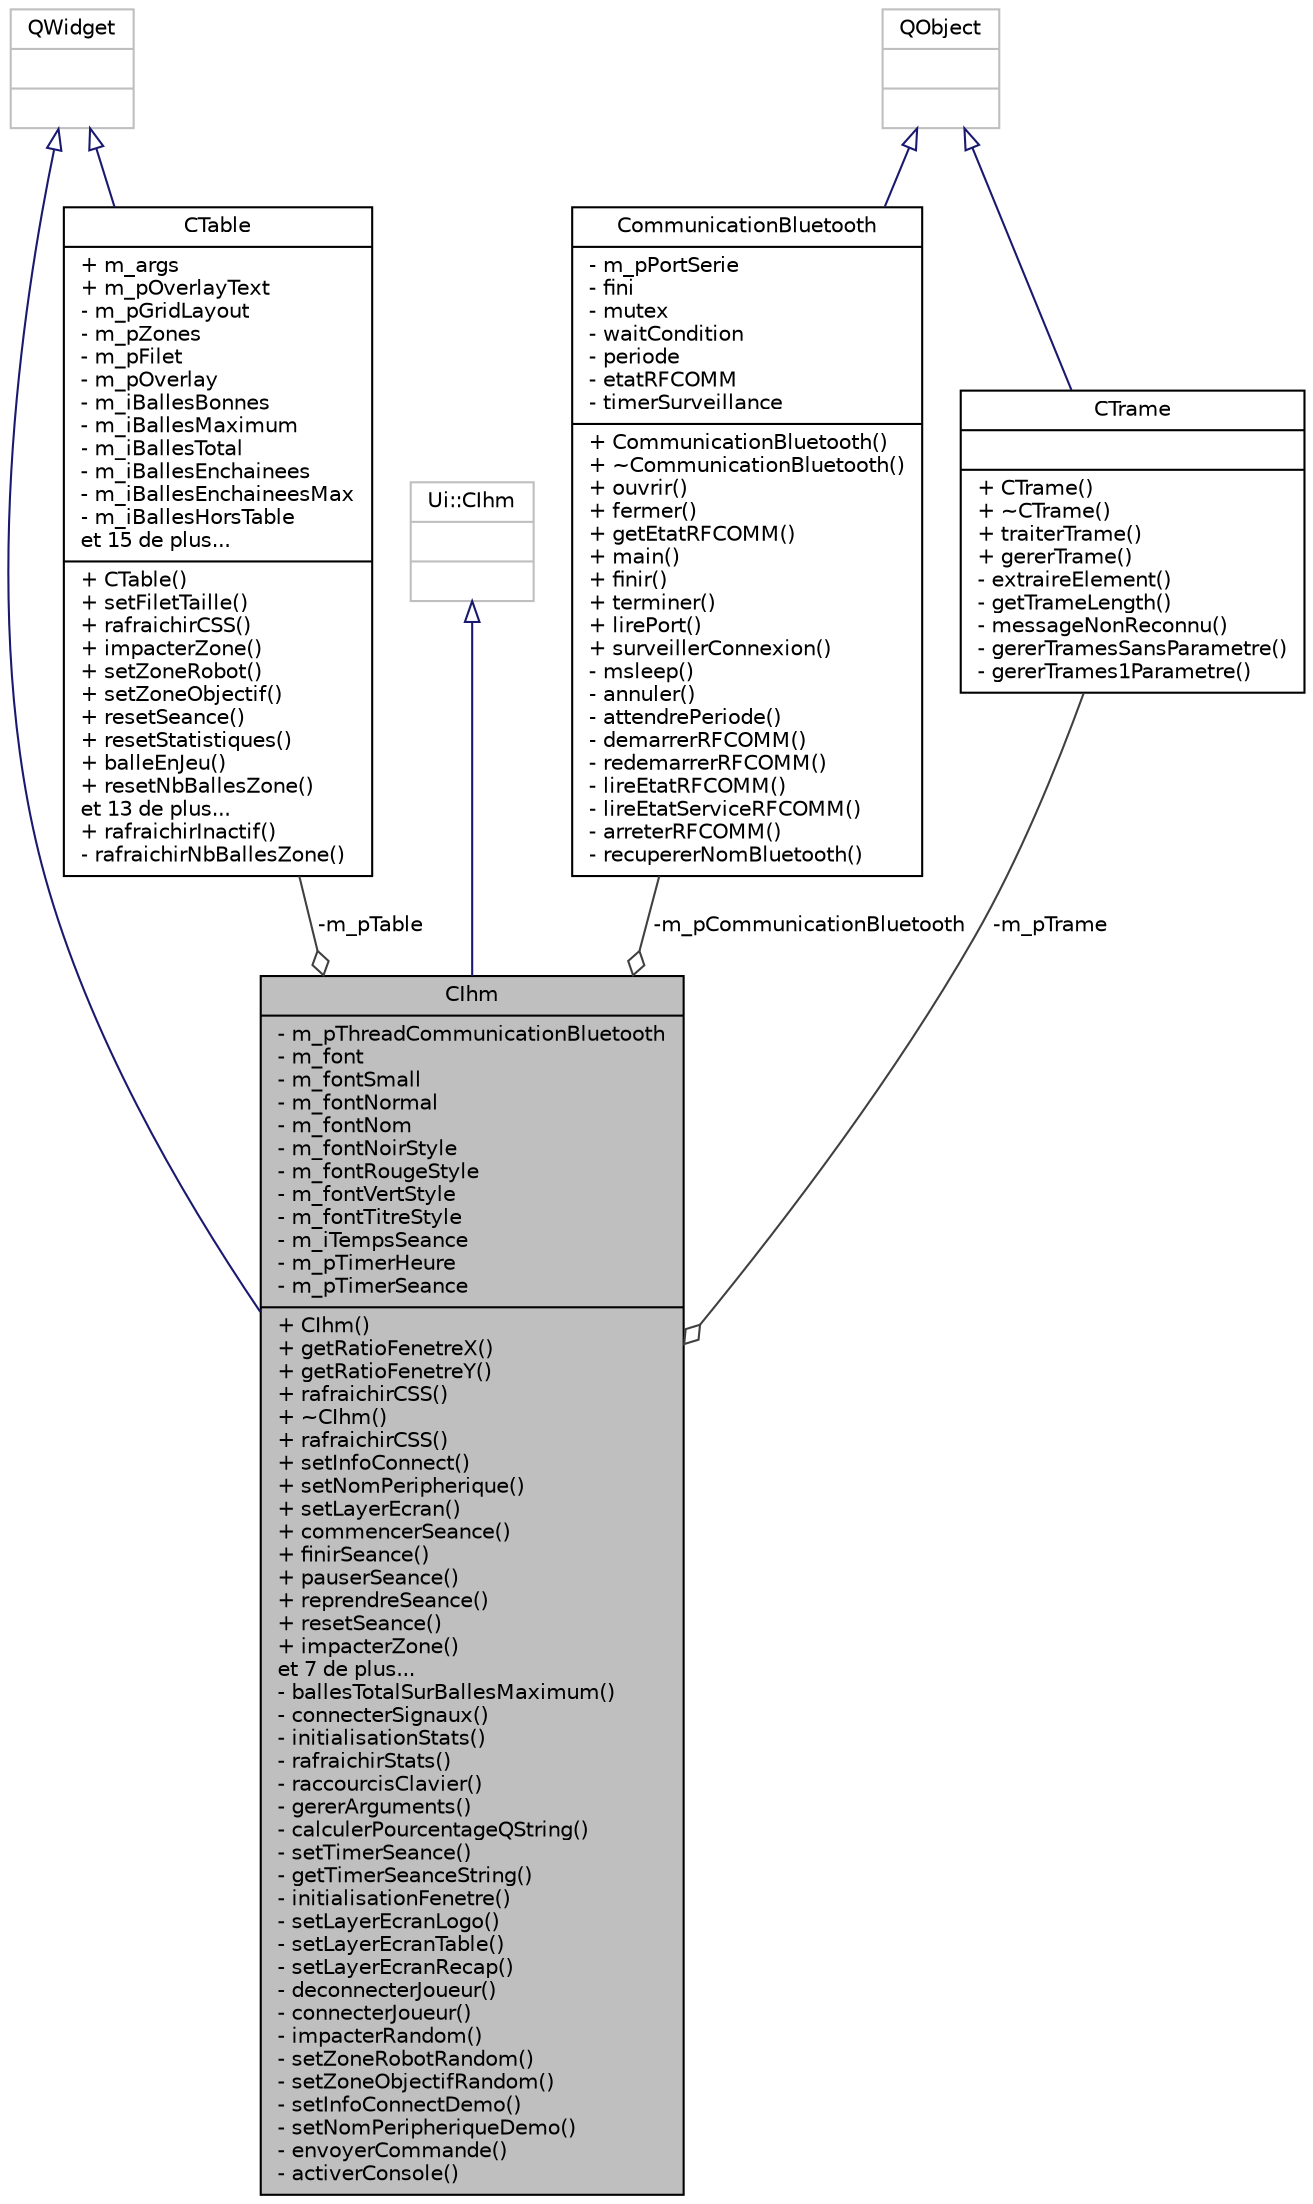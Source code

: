 digraph "CIhm"
{
  bgcolor="transparent";
  edge [fontname="Helvetica",fontsize="10",labelfontname="Helvetica",labelfontsize="10"];
  node [fontname="Helvetica",fontsize="10",shape=record];
  Node1 [label="{CIhm\n|- m_pThreadCommunicationBluetooth\l- m_font\l- m_fontSmall\l- m_fontNormal\l- m_fontNom\l- m_fontNoirStyle\l- m_fontRougeStyle\l- m_fontVertStyle\l- m_fontTitreStyle\l- m_iTempsSeance\l- m_pTimerHeure\l- m_pTimerSeance\l|+ CIhm()\l+ getRatioFenetreX()\l+ getRatioFenetreY()\l+ rafraichirCSS()\l+ ~CIhm()\l+ rafraichirCSS()\l+ setInfoConnect()\l+ setNomPeripherique()\l+ setLayerEcran()\l+ commencerSeance()\l+ finirSeance()\l+ pauserSeance()\l+ reprendreSeance()\l+ resetSeance()\l+ impacterZone()\let 7 de plus...\l- ballesTotalSurBallesMaximum()\l- connecterSignaux()\l- initialisationStats()\l- rafraichirStats()\l- raccourcisClavier()\l- gererArguments()\l- calculerPourcentageQString()\l- setTimerSeance()\l- getTimerSeanceString()\l- initialisationFenetre()\l- setLayerEcranLogo()\l- setLayerEcranTable()\l- setLayerEcranRecap()\l- deconnecterJoueur()\l- connecterJoueur()\l- impacterRandom()\l- setZoneRobotRandom()\l- setZoneObjectifRandom()\l- setInfoConnectDemo()\l- setNomPeripheriqueDemo()\l- envoyerCommande()\l- activerConsole()\l}",height=0.2,width=0.4,color="black", fillcolor="grey75", style="filled", fontcolor="black"];
  Node2 -> Node1 [dir="back",color="midnightblue",fontsize="10",style="solid",arrowtail="onormal",fontname="Helvetica"];
  Node2 [label="{QWidget\n||}",height=0.2,width=0.4,color="grey75"];
  Node3 -> Node1 [dir="back",color="midnightblue",fontsize="10",style="solid",arrowtail="onormal",fontname="Helvetica"];
  Node3 [label="{Ui::CIhm\n||}",height=0.2,width=0.4,color="grey75"];
  Node4 -> Node1 [color="grey25",fontsize="10",style="solid",label=" -m_pCommunicationBluetooth" ,arrowhead="odiamond",fontname="Helvetica"];
  Node4 [label="{CommunicationBluetooth\n|- m_pPortSerie\l- fini\l- mutex\l- waitCondition\l- periode\l- etatRFCOMM\l- timerSurveillance\l|+ CommunicationBluetooth()\l+ ~CommunicationBluetooth()\l+ ouvrir()\l+ fermer()\l+ getEtatRFCOMM()\l+ main()\l+ finir()\l+ terminer()\l+ lirePort()\l+ surveillerConnexion()\l- msleep()\l- annuler()\l- attendrePeriode()\l- demarrerRFCOMM()\l- redemarrerRFCOMM()\l- lireEtatRFCOMM()\l- lireEtatServiceRFCOMM()\l- arreterRFCOMM()\l- recupererNomBluetooth()\l}",height=0.2,width=0.4,color="black",URL="$class_communication_bluetooth.html",tooltip="Assure la réception des trames via le Bluetooth. "];
  Node5 -> Node4 [dir="back",color="midnightblue",fontsize="10",style="solid",arrowtail="onormal",fontname="Helvetica"];
  Node5 [label="{QObject\n||}",height=0.2,width=0.4,color="grey75"];
  Node6 -> Node1 [color="grey25",fontsize="10",style="solid",label=" -m_pTrame" ,arrowhead="odiamond",fontname="Helvetica"];
  Node6 [label="{CTrame\n||+ CTrame()\l+ ~CTrame()\l+ traiterTrame()\l+ gererTrame()\l- extraireElement()\l- getTrameLength()\l- messageNonReconnu()\l- gererTramesSansParametre()\l- gererTrames1Parametre()\l}",height=0.2,width=0.4,color="black",URL="$class_c_trame.html"];
  Node5 -> Node6 [dir="back",color="midnightblue",fontsize="10",style="solid",arrowtail="onormal",fontname="Helvetica"];
  Node7 -> Node1 [color="grey25",fontsize="10",style="solid",label=" -m_pTable" ,arrowhead="odiamond",fontname="Helvetica"];
  Node7 [label="{CTable\n|+ m_args\l+ m_pOverlayText\l- m_pGridLayout\l- m_pZones\l- m_pFilet\l- m_pOverlay\l- m_iBallesBonnes\l- m_iBallesMaximum\l- m_iBallesTotal\l- m_iBallesEnchainees\l- m_iBallesEnchaineesMax\l- m_iBallesHorsTable\let 15 de plus...\l|+ CTable()\l+ setFiletTaille()\l+ rafraichirCSS()\l+ impacterZone()\l+ setZoneRobot()\l+ setZoneObjectif()\l+ resetSeance()\l+ resetStatistiques()\l+ balleEnJeu()\l+ resetNbBallesZone()\let 13 de plus...\l+ rafraichirInactif()\l- rafraichirNbBallesZone()\l}",height=0.2,width=0.4,color="black",URL="$class_c_table.html"];
  Node2 -> Node7 [dir="back",color="midnightblue",fontsize="10",style="solid",arrowtail="onormal",fontname="Helvetica"];
}
